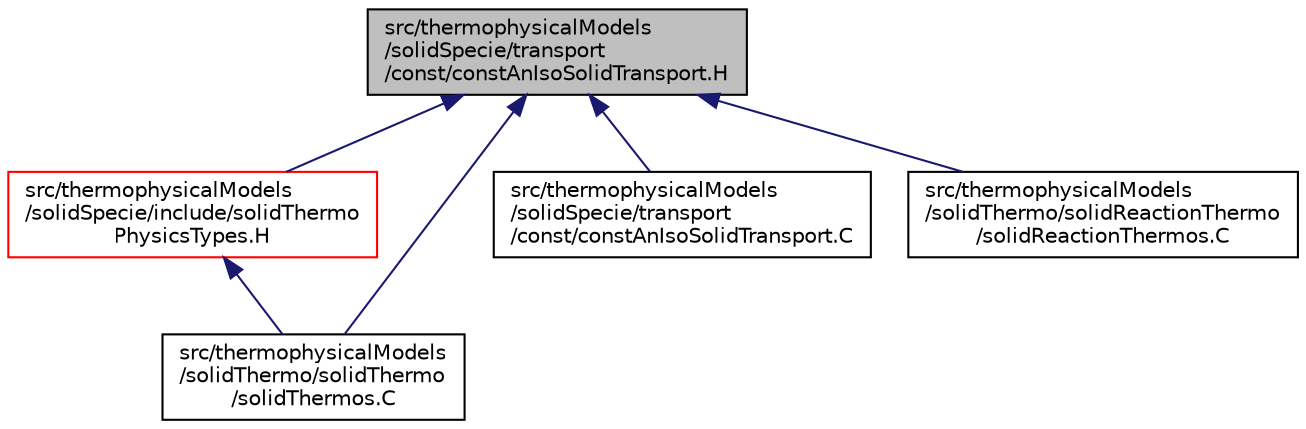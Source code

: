 digraph "src/thermophysicalModels/solidSpecie/transport/const/constAnIsoSolidTransport.H"
{
  bgcolor="transparent";
  edge [fontname="Helvetica",fontsize="10",labelfontname="Helvetica",labelfontsize="10"];
  node [fontname="Helvetica",fontsize="10",shape=record];
  Node1 [label="src/thermophysicalModels\l/solidSpecie/transport\l/const/constAnIsoSolidTransport.H",height=0.2,width=0.4,color="black", fillcolor="grey75", style="filled", fontcolor="black"];
  Node1 -> Node2 [dir="back",color="midnightblue",fontsize="10",style="solid",fontname="Helvetica"];
  Node2 [label="src/thermophysicalModels\l/solidSpecie/include/solidThermo\lPhysicsTypes.H",height=0.2,width=0.4,color="red",URL="$a10382.html",tooltip="Type definitions for solid-thermo-physics models. "];
  Node2 -> Node3 [dir="back",color="midnightblue",fontsize="10",style="solid",fontname="Helvetica"];
  Node3 [label="src/thermophysicalModels\l/solidThermo/solidThermo\l/solidThermos.C",height=0.2,width=0.4,color="black",URL="$a10411.html"];
  Node1 -> Node4 [dir="back",color="midnightblue",fontsize="10",style="solid",fontname="Helvetica"];
  Node4 [label="src/thermophysicalModels\l/solidSpecie/transport\l/const/constAnIsoSolidTransport.C",height=0.2,width=0.4,color="black",URL="$a10390.html"];
  Node1 -> Node5 [dir="back",color="midnightblue",fontsize="10",style="solid",fontname="Helvetica"];
  Node5 [label="src/thermophysicalModels\l/solidThermo/solidReactionThermo\l/solidReactionThermos.C",height=0.2,width=0.4,color="black",URL="$a10405.html"];
  Node1 -> Node3 [dir="back",color="midnightblue",fontsize="10",style="solid",fontname="Helvetica"];
}
